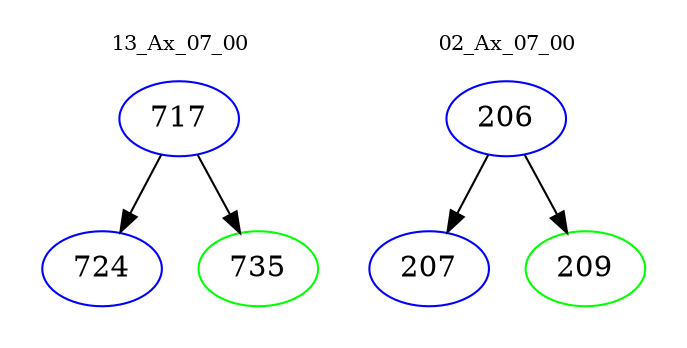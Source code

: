 digraph{
subgraph cluster_0 {
color = white
label = "13_Ax_07_00";
fontsize=10;
T0_717 [label="717", color="blue"]
T0_717 -> T0_724 [color="black"]
T0_724 [label="724", color="blue"]
T0_717 -> T0_735 [color="black"]
T0_735 [label="735", color="green"]
}
subgraph cluster_1 {
color = white
label = "02_Ax_07_00";
fontsize=10;
T1_206 [label="206", color="blue"]
T1_206 -> T1_207 [color="black"]
T1_207 [label="207", color="blue"]
T1_206 -> T1_209 [color="black"]
T1_209 [label="209", color="green"]
}
}
